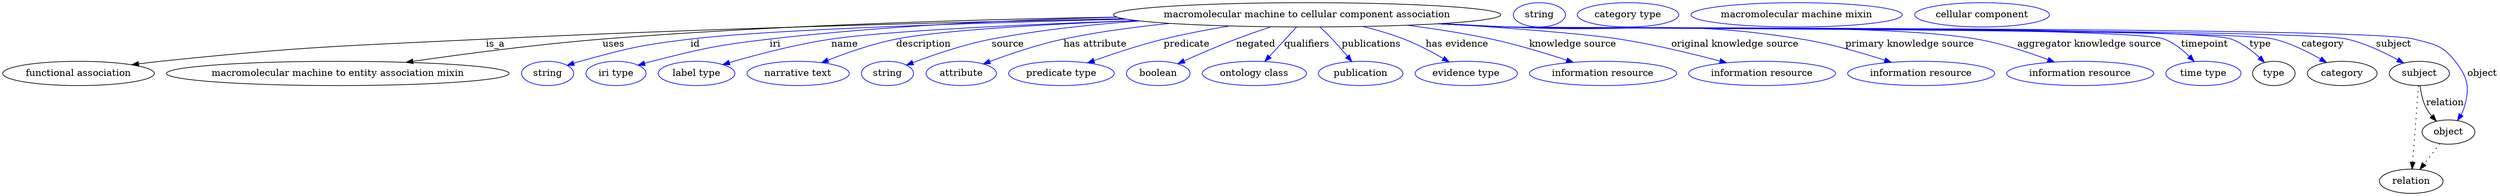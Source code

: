 digraph {
	graph [bb="0,0,3681.8,283"];
	node [label="\N"];
	"macromolecular machine to cellular component association"	[height=0.5,
		label="macromolecular machine to cellular component association",
		pos="1923.8,265",
		width=7.9437];
	"functional association"	[height=0.5,
		pos="111.79,178",
		width=3.1053];
	"macromolecular machine to cellular component association" -> "functional association"	[label=is_a,
		lp="727.79,221.5",
		pos="e,190.45,190.88 1652.8,259.23 1407.4,254.18 1036.3,244.72 713.79,229 499.76,218.57 445.91,218.25 232.79,196 222.29,194.9 211.3,193.59 \
200.41,192.19"];
	"macromolecular machine to entity association mixin"	[height=0.5,
		pos="494.79,178",
		width=7.023];
	"macromolecular machine to cellular component association" -> "macromolecular machine to entity association mixin"	[label=uses,
		lp="901.29,221.5",
		pos="e,595.53,194.55 1642.5,261.66 1433.3,258.18 1140.8,249.68 884.79,229 790.37,221.37 683.72,207.32 605.84,196.05"];
	id	[color=blue,
		height=0.5,
		label=string,
		pos="803.79,178",
		width=1.0652];
	"macromolecular machine to cellular component association" -> id	[color=blue,
		label=id,
		lp="1021.8,221.5",
		pos="e,832.77,190 1657.1,258.49 1434.3,253 1134.4,243.32 1014.8,229 941.4,220.22 923.03,215.72 851.79,196 848.68,195.14 845.48,194.18 \
842.28,193.16",
		style=solid];
	iri	[color=blue,
		height=0.5,
		label="iri type",
		pos="904.79,178",
		width=1.2277];
	"macromolecular machine to cellular component association" -> iri	[color=blue,
		label=iri,
		lp="1139.8,221.5",
		pos="e,937.4,190.15 1643.5,261.38 1491.7,257.51 1301,248.68 1131.8,229 1053.6,219.91 1034.1,215.39 957.79,196 954.36,195.13 950.83,194.16 \
947.29,193.14",
		style=solid];
	name	[color=blue,
		height=0.5,
		label="label type",
		pos="1023.8,178",
		width=1.5707];
	"macromolecular machine to cellular component association" -> name	[color=blue,
		label=name,
		lp="1242.8,221.5",
		pos="e,1062.6,191.2 1671.3,256.52 1506.4,250.64 1306.6,241.38 1222.8,229 1170.6,221.3 1112.3,205.8 1072.3,194.09",
		style=solid];
	description	[color=blue,
		height=0.5,
		label="narrative text",
		pos="1173.8,178",
		width=2.0943];
	"macromolecular machine to cellular component association" -> description	[color=blue,
		label=description,
		lp="1359.3,221.5",
		pos="e,1208.5,193.99 1672.8,256.36 1537.6,250.88 1385.2,242.11 1318.8,229 1284.1,222.15 1246.4,208.94 1218.1,197.83",
		style=solid];
	source	[color=blue,
		height=0.5,
		label=string,
		pos="1305.8,178",
		width=1.0652];
	"macromolecular machine to cellular component association" -> source	[color=blue,
		label=source,
		lp="1482.8,221.5",
		pos="e,1333.7,190.51 1677.2,255.87 1606.2,250.73 1529.1,242.4 1458.8,229 1418.3,221.28 1373.7,205.85 1343.1,194.16",
		style=solid];
	"has attribute"	[color=blue,
		height=0.5,
		label=attribute,
		pos="1413.8,178",
		width=1.4443];
	"macromolecular machine to cellular component association" -> "has attribute"	[color=blue,
		label="has attribute",
		lp="1611.8,221.5",
		pos="e,1446.5,192.18 1721.8,252.25 1670.3,247.08 1615.2,239.66 1564.8,229 1527.3,221.07 1486.1,207.04 1456.2,195.85",
		style=solid];
	predicate	[color=blue,
		height=0.5,
		label="predicate type",
		pos="1561.8,178",
		width=2.1665];
	"macromolecular machine to cellular component association" -> predicate	[color=blue,
		label=predicate,
		lp="1746.8,221.5",
		pos="e,1600.7,193.75 1810.1,248.46 1778.4,243.23 1744.1,236.72 1712.8,229 1678,220.41 1639.6,207.67 1610.3,197.2",
		style=solid];
	negated	[color=blue,
		height=0.5,
		label=boolean,
		pos="1704.8,178",
		width=1.2999];
	"macromolecular machine to cellular component association" -> negated	[color=blue,
		label=negated,
		lp="1847.8,221.5",
		pos="e,1733.5,192.48 1870.6,247.31 1853.9,241.8 1835.5,235.42 1818.8,229 1793.1,219.12 1764.8,206.72 1742.9,196.74",
		style=solid];
	qualifiers	[color=blue,
		height=0.5,
		label="ontology class",
		pos="1845.8,178",
		width=2.1304];
	"macromolecular machine to cellular component association" -> qualifiers	[color=blue,
		label=qualifiers,
		lp="1923.3,221.5",
		pos="e,1861.3,195.89 1908,246.8 1896.6,234.39 1881.1,217.46 1868.4,203.62",
		style=solid];
	publications	[color=blue,
		height=0.5,
		label=publication,
		pos="2002.8,178",
		width=1.7332];
	"macromolecular machine to cellular component association" -> publications	[color=blue,
		label=publications,
		lp="2018.8,221.5",
		pos="e,1989.6,195.62 1942.6,246.96 1948.6,241.37 1955.1,235.05 1960.8,229 1968.4,220.96 1976.3,211.79 1983.1,203.52",
		style=solid];
	"has evidence"	[color=blue,
		height=0.5,
		label="evidence type",
		pos="2158.8,178",
		width=2.0943];
	"macromolecular machine to cellular component association" -> "has evidence"	[color=blue,
		label="has evidence",
		lp="2145.3,221.5",
		pos="e,2133.5,195.08 2006.2,247.67 2026.3,242.63 2047.6,236.42 2066.8,229 2086.7,221.31 2107.7,210.17 2124.5,200.36",
		style=solid];
	"knowledge source"	[color=blue,
		height=0.5,
		label="information resource",
		pos="2360.8,178",
		width=3.015];
	"macromolecular machine to cellular component association" -> "knowledge source"	[color=blue,
		label="knowledge source",
		lp="2316.3,221.5",
		pos="e,2316.8,194.5 2071.4,249.55 2111.9,244.34 2155.8,237.58 2195.8,229 2233.6,220.9 2275.2,208.25 2307.2,197.7",
		style=solid];
	"original knowledge source"	[color=blue,
		height=0.5,
		label="information resource",
		pos="2595.8,178",
		width=3.015];
	"macromolecular machine to cellular component association" -> "original knowledge source"	[color=blue,
		label="original knowledge source",
		lp="2555.8,221.5",
		pos="e,2543.3,193.85 2122.2,252.02 2223.3,245.3 2335,236.74 2384.8,229 2435.4,221.13 2491.8,207.5 2533.6,196.45",
		style=solid];
	"primary knowledge source"	[color=blue,
		height=0.5,
		label="information resource",
		pos="2830.8,178",
		width=3.015];
	"macromolecular machine to cellular component association" -> "primary knowledge source"	[color=blue,
		label="primary knowledge source",
		lp="2813.8,221.5",
		pos="e,2786.7,194.57 2123.3,252.06 2155.2,250.28 2187.9,248.53 2218.8,247 2412.1,237.43 2462.7,259.51 2653.8,229 2695.8,222.29 2742.1,\
209 2776.8,197.81",
		style=solid];
	"aggregator knowledge source"	[color=blue,
		height=0.5,
		label="information resource",
		pos="3065.8,178",
		width=3.015];
	"macromolecular machine to cellular component association" -> "aggregator knowledge source"	[color=blue,
		label="aggregator knowledge source",
		lp="3079.3,221.5",
		pos="e,3027.6,194.92 2119.3,251.86 2152.5,250.05 2186.6,248.34 2218.8,247 2372.9,240.56 2760.8,255.24 2912.8,229 2948.9,222.77 2988.2,\
209.79 3017.9,198.62",
		style=solid];
	timepoint	[color=blue,
		height=0.5,
		label="time type",
		pos="3247.8,178",
		width=1.5346];
	"macromolecular machine to cellular component association" -> timepoint	[color=blue,
		label=timepoint,
		lp="3249.8,221.5",
		pos="e,3234,195.91 2117.7,251.74 2151.4,249.92 2186.1,248.24 2218.8,247 2272.7,244.95 3139.4,248.26 3189.8,229 3203.8,223.63 3216.8,213.24 \
3226.9,203.31",
		style=solid];
	type	[height=0.5,
		pos="3351.8,178",
		width=0.86659];
	"macromolecular machine to cellular component association" -> type	[color=blue,
		label=type,
		lp="3331.8,221.5",
		pos="e,3338,194.47 2117.3,251.72 2151.1,249.89 2186,248.22 2218.8,247 2278.2,244.79 3232.8,249.04 3288.8,229 3304.6,223.34 3319.5,211.96 \
3330.8,201.49",
		style=solid];
	category	[height=0.5,
		pos="3452.8,178",
		width=1.4263];
	"macromolecular machine to cellular component association" -> category	[color=blue,
		label=category,
		lp="3424.3,221.5",
		pos="e,3429.5,194.3 2116.9,251.71 2150.9,249.88 2185.9,248.21 2218.8,247 2281.7,244.69 3290.6,243.83 3351.8,229 3376.2,223.07 3401.6,\
210.48 3420.8,199.41",
		style=solid];
	subject	[height=0.5,
		pos="3566.8,178",
		width=1.2277];
	"macromolecular machine to cellular component association" -> subject	[color=blue,
		label=subject,
		lp="3528.8,221.5",
		pos="e,3543.6,193.36 2116.5,251.69 2150.6,249.86 2185.7,248.19 2218.8,247 2287.7,244.52 3392.6,244.44 3459.8,229 3486.3,222.91 3514.1,\
209.7 3534.7,198.39",
		style=solid];
	object	[height=0.5,
		pos="3609.8,91",
		width=1.0832];
	"macromolecular machine to cellular component association" -> object	[color=blue,
		label=object,
		lp="3659.8,178",
		pos="e,3623.2,108.09 2116.5,251.67 2150.6,249.84 2185.7,248.17 2218.8,247 2293.2,244.36 3486.7,247.76 3558.8,229 3588.6,221.23 3601,220.43 \
3619.8,196 3638.8,171.26 3641.7,156.9 3632.8,127 3631.8,123.55 3630.3,120.13 3628.5,116.85",
		style=solid];
	association_type	[color=blue,
		height=0.5,
		label=string,
		pos="2265.8,265",
		width=1.0652];
	association_category	[color=blue,
		height=0.5,
		label="category type",
		pos="2396.8,265",
		width=2.0762];
	subject -> object	[label=relation,
		lp="3604.8,134.5",
		pos="e,3591.9,107.23 3567.9,159.55 3569.1,149.57 3571.6,137.07 3576.8,127 3579,122.68 3581.9,118.52 3585.1,114.66"];
	relation	[height=0.5,
		pos="3554.8,18",
		width=1.2999];
	subject -> relation	[pos="e,3556.1,36.188 3565.5,159.79 3563.4,132.48 3559.3,78.994 3556.9,46.38",
		style=dotted];
	"functional association_subject"	[color=blue,
		height=0.5,
		label="macromolecular machine mixin",
		pos="2645.8,265",
		width=4.3329];
	object -> relation	[pos="e,3567.6,35.54 3597.3,73.889 3590.4,64.939 3581.6,53.617 3573.8,43.584",
		style=dotted];
	"macromolecular machine to cellular component association_object"	[color=blue,
		height=0.5,
		label="cellular component",
		pos="2918.8,265",
		width=2.7623];
}
